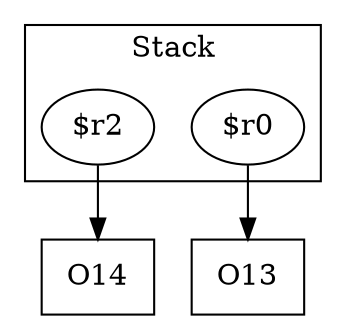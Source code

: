 digraph sample {
  rankDir="LR";
  subgraph cluster_0 {
    label="Stack"
    "$r2"; "$r0"; 
  }
  "$r2" -> { O14[shape=box]};
  "$r0" -> { O13[shape=box]};
}
